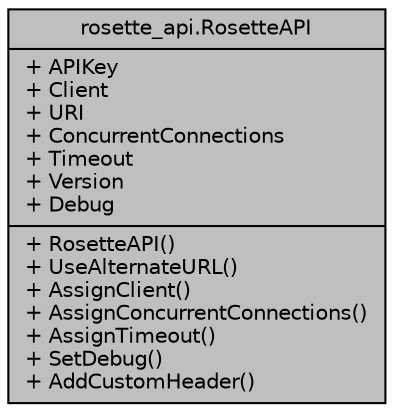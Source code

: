 digraph "rosette_api.RosetteAPI"
{
  edge [fontname="Helvetica",fontsize="10",labelfontname="Helvetica",labelfontsize="10"];
  node [fontname="Helvetica",fontsize="10",shape=record];
  Node1 [label="{rosette_api.RosetteAPI\n|+ APIKey\l+ Client\l+ URI\l+ ConcurrentConnections\l+ Timeout\l+ Version\l+ Debug\l|+ RosetteAPI()\l+ UseAlternateURL()\l+ AssignClient()\l+ AssignConcurrentConnections()\l+ AssignTimeout()\l+ SetDebug()\l+ AddCustomHeader()\l}",height=0.2,width=0.4,color="black", fillcolor="grey75", style="filled", fontcolor="black"];
}
